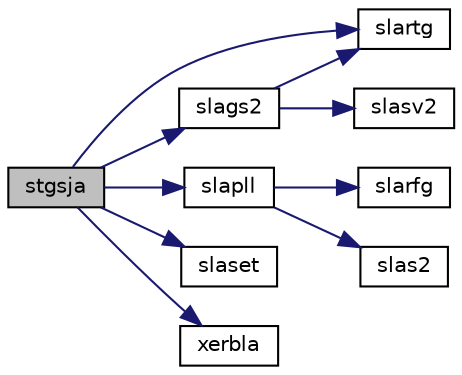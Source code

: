 digraph "stgsja"
{
 // LATEX_PDF_SIZE
  edge [fontname="Helvetica",fontsize="10",labelfontname="Helvetica",labelfontsize="10"];
  node [fontname="Helvetica",fontsize="10",shape=record];
  rankdir="LR";
  Node1 [label="stgsja",height=0.2,width=0.4,color="black", fillcolor="grey75", style="filled", fontcolor="black",tooltip="STGSJA"];
  Node1 -> Node2 [color="midnightblue",fontsize="10",style="solid",fontname="Helvetica"];
  Node2 [label="slags2",height=0.2,width=0.4,color="black", fillcolor="white", style="filled",URL="$slags2_8f.html#a0a9f223d95f440bfd2cd9966da8d4048",tooltip="SLAGS2 computes 2-by-2 orthogonal matrices U, V, and Q, and applies them to matrices A and B such tha..."];
  Node2 -> Node3 [color="midnightblue",fontsize="10",style="solid",fontname="Helvetica"];
  Node3 [label="slartg",height=0.2,width=0.4,color="black", fillcolor="white", style="filled",URL="$slartg_8f90.html#a8836d25697ed4d8cc0b7d0f45b558c3b",tooltip="SLARTG generates a plane rotation with real cosine and real sine."];
  Node2 -> Node4 [color="midnightblue",fontsize="10",style="solid",fontname="Helvetica"];
  Node4 [label="slasv2",height=0.2,width=0.4,color="black", fillcolor="white", style="filled",URL="$slasv2_8f.html#a8783434fbc24d465134e5604c5737565",tooltip="SLASV2 computes the singular value decomposition of a 2-by-2 triangular matrix."];
  Node1 -> Node5 [color="midnightblue",fontsize="10",style="solid",fontname="Helvetica"];
  Node5 [label="slapll",height=0.2,width=0.4,color="black", fillcolor="white", style="filled",URL="$slapll_8f.html#a82dd45ff2c2d21d662ed902ebb1bf56f",tooltip="SLAPLL measures the linear dependence of two vectors."];
  Node5 -> Node6 [color="midnightblue",fontsize="10",style="solid",fontname="Helvetica"];
  Node6 [label="slarfg",height=0.2,width=0.4,color="black", fillcolor="white", style="filled",URL="$slarfg_8f.html#a1c10a1adfa35b2d5ea15e801287a6a38",tooltip="SLARFG generates an elementary reflector (Householder matrix)."];
  Node5 -> Node7 [color="midnightblue",fontsize="10",style="solid",fontname="Helvetica"];
  Node7 [label="slas2",height=0.2,width=0.4,color="black", fillcolor="white", style="filled",URL="$slas2_8f.html#a7047efd8096db5f0724f79cad80e4127",tooltip="SLAS2 computes singular values of a 2-by-2 triangular matrix."];
  Node1 -> Node3 [color="midnightblue",fontsize="10",style="solid",fontname="Helvetica"];
  Node1 -> Node8 [color="midnightblue",fontsize="10",style="solid",fontname="Helvetica"];
  Node8 [label="slaset",height=0.2,width=0.4,color="black", fillcolor="white", style="filled",URL="$slaset_8f.html#a6174184453f17ad7cc3488044325d5ac",tooltip="SLASET initializes the off-diagonal elements and the diagonal elements of a matrix to given values."];
  Node1 -> Node9 [color="midnightblue",fontsize="10",style="solid",fontname="Helvetica"];
  Node9 [label="xerbla",height=0.2,width=0.4,color="black", fillcolor="white", style="filled",URL="$xerbla_8f.html#a377ee61015baf8dea7770b3a404b1c07",tooltip="XERBLA"];
}
